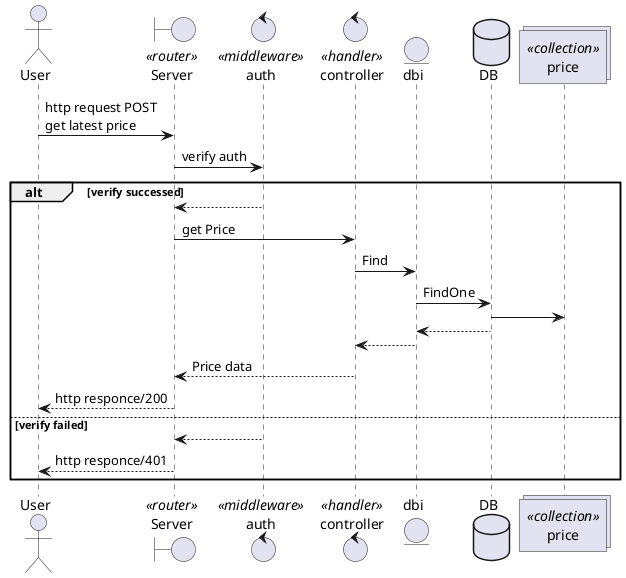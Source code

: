 @startuml get_latest_price
actor User
boundary Server <<router>>
control auth <<middleware>>
control controller <<handler>>
entity dbi
database DB
collections price <<collection>>

User -> Server : http request POST\nget latest price
Server -> auth : verify auth
alt verify successed
    auth --> Server
    Server -> controller : get Price
    controller -> dbi : Find
    dbi -> DB : FindOne
    DB -> price
    DB --> dbi
    dbi --> controller
    controller --> Server : Price data
    Server --> User : http responce/200
else verify failed
    auth --> Server
    Server --> User : http responce/401
end
@enduml